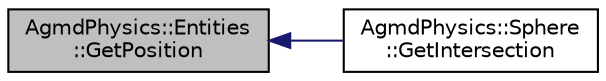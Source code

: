 digraph "AgmdPhysics::Entities::GetPosition"
{
  edge [fontname="Helvetica",fontsize="10",labelfontname="Helvetica",labelfontsize="10"];
  node [fontname="Helvetica",fontsize="10",shape=record];
  rankdir="LR";
  Node1 [label="AgmdPhysics::Entities\l::GetPosition",height=0.2,width=0.4,color="black", fillcolor="grey75", style="filled" fontcolor="black"];
  Node1 -> Node2 [dir="back",color="midnightblue",fontsize="10",style="solid"];
  Node2 [label="AgmdPhysics::Sphere\l::GetIntersection",height=0.2,width=0.4,color="black", fillcolor="white", style="filled",URL="$class_agmd_physics_1_1_sphere.html#a761e9597fbc0ff74180165a70dc3453f"];
}
